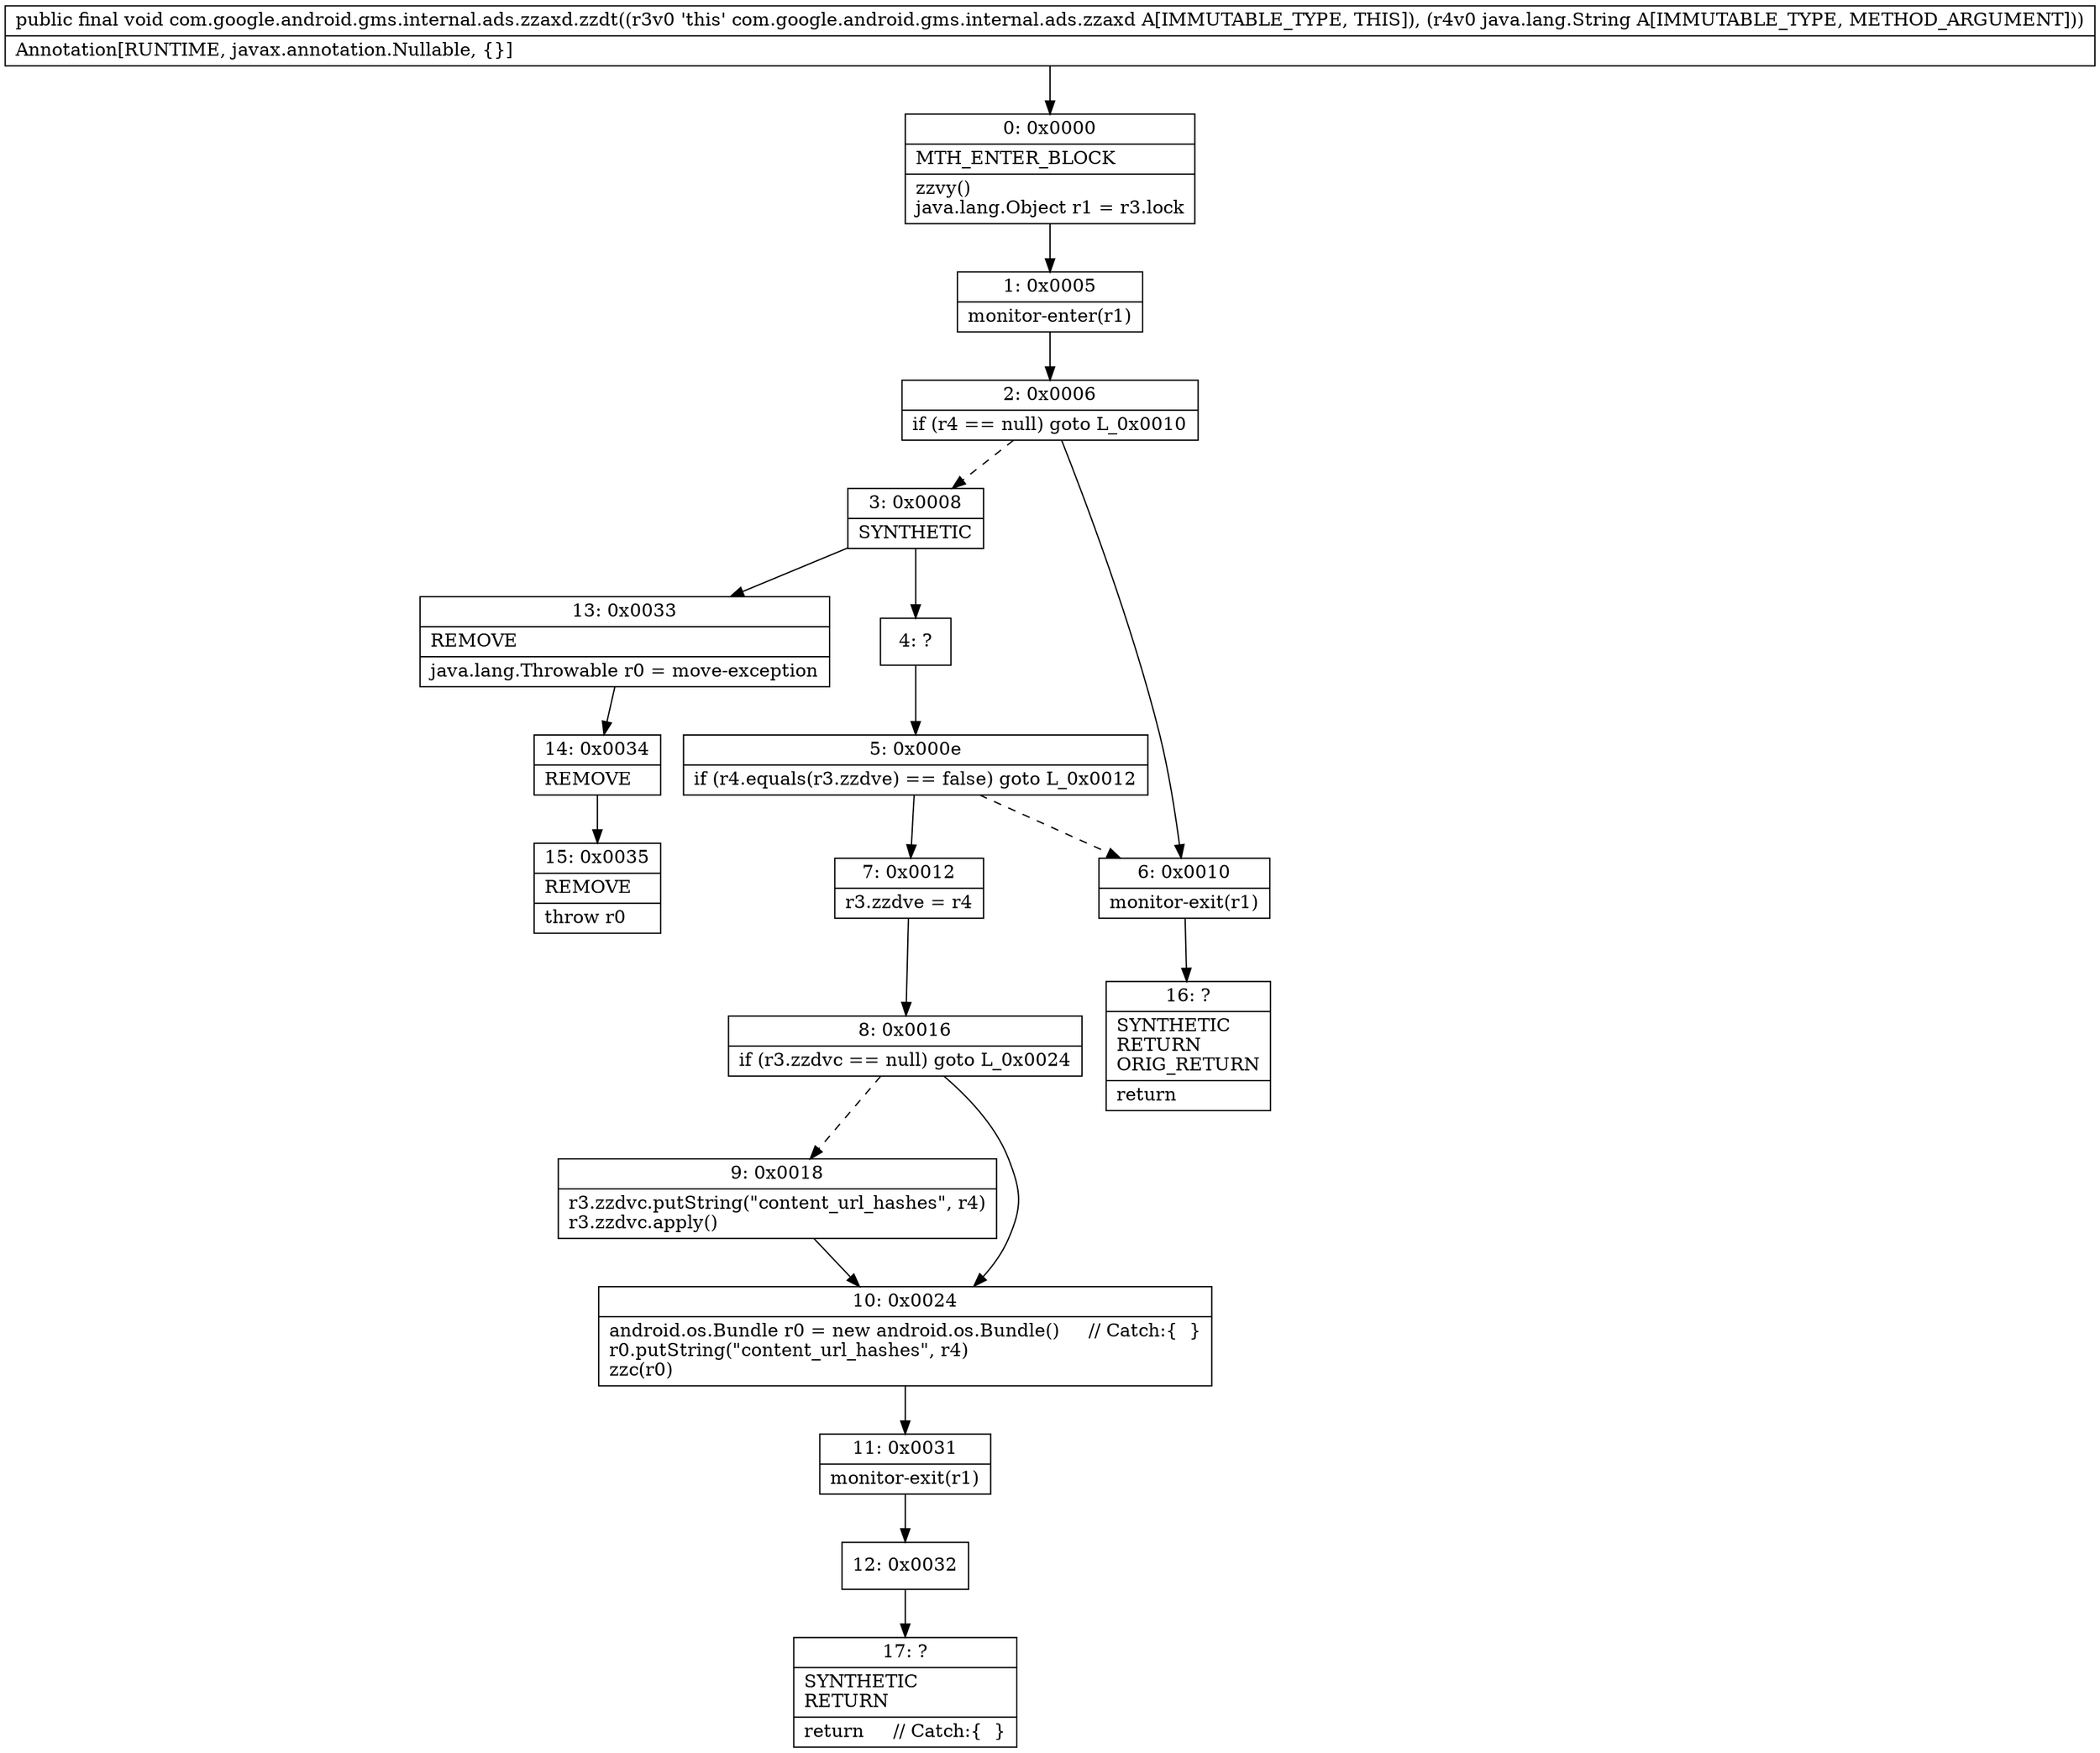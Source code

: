 digraph "CFG forcom.google.android.gms.internal.ads.zzaxd.zzdt(Ljava\/lang\/String;)V" {
Node_0 [shape=record,label="{0\:\ 0x0000|MTH_ENTER_BLOCK\l|zzvy()\ljava.lang.Object r1 = r3.lock\l}"];
Node_1 [shape=record,label="{1\:\ 0x0005|monitor\-enter(r1)\l}"];
Node_2 [shape=record,label="{2\:\ 0x0006|if (r4 == null) goto L_0x0010\l}"];
Node_3 [shape=record,label="{3\:\ 0x0008|SYNTHETIC\l}"];
Node_4 [shape=record,label="{4\:\ ?}"];
Node_5 [shape=record,label="{5\:\ 0x000e|if (r4.equals(r3.zzdve) == false) goto L_0x0012\l}"];
Node_6 [shape=record,label="{6\:\ 0x0010|monitor\-exit(r1)\l}"];
Node_7 [shape=record,label="{7\:\ 0x0012|r3.zzdve = r4\l}"];
Node_8 [shape=record,label="{8\:\ 0x0016|if (r3.zzdvc == null) goto L_0x0024\l}"];
Node_9 [shape=record,label="{9\:\ 0x0018|r3.zzdvc.putString(\"content_url_hashes\", r4)\lr3.zzdvc.apply()\l}"];
Node_10 [shape=record,label="{10\:\ 0x0024|android.os.Bundle r0 = new android.os.Bundle()     \/\/ Catch:\{  \}\lr0.putString(\"content_url_hashes\", r4)\lzzc(r0)\l}"];
Node_11 [shape=record,label="{11\:\ 0x0031|monitor\-exit(r1)\l}"];
Node_12 [shape=record,label="{12\:\ 0x0032}"];
Node_13 [shape=record,label="{13\:\ 0x0033|REMOVE\l|java.lang.Throwable r0 = move\-exception\l}"];
Node_14 [shape=record,label="{14\:\ 0x0034|REMOVE\l}"];
Node_15 [shape=record,label="{15\:\ 0x0035|REMOVE\l|throw r0\l}"];
Node_16 [shape=record,label="{16\:\ ?|SYNTHETIC\lRETURN\lORIG_RETURN\l|return\l}"];
Node_17 [shape=record,label="{17\:\ ?|SYNTHETIC\lRETURN\l|return     \/\/ Catch:\{  \}\l}"];
MethodNode[shape=record,label="{public final void com.google.android.gms.internal.ads.zzaxd.zzdt((r3v0 'this' com.google.android.gms.internal.ads.zzaxd A[IMMUTABLE_TYPE, THIS]), (r4v0 java.lang.String A[IMMUTABLE_TYPE, METHOD_ARGUMENT]))  | Annotation[RUNTIME, javax.annotation.Nullable, \{\}]\l}"];
MethodNode -> Node_0;
Node_0 -> Node_1;
Node_1 -> Node_2;
Node_2 -> Node_3[style=dashed];
Node_2 -> Node_6;
Node_3 -> Node_4;
Node_3 -> Node_13;
Node_4 -> Node_5;
Node_5 -> Node_6[style=dashed];
Node_5 -> Node_7;
Node_6 -> Node_16;
Node_7 -> Node_8;
Node_8 -> Node_9[style=dashed];
Node_8 -> Node_10;
Node_9 -> Node_10;
Node_10 -> Node_11;
Node_11 -> Node_12;
Node_12 -> Node_17;
Node_13 -> Node_14;
Node_14 -> Node_15;
}

